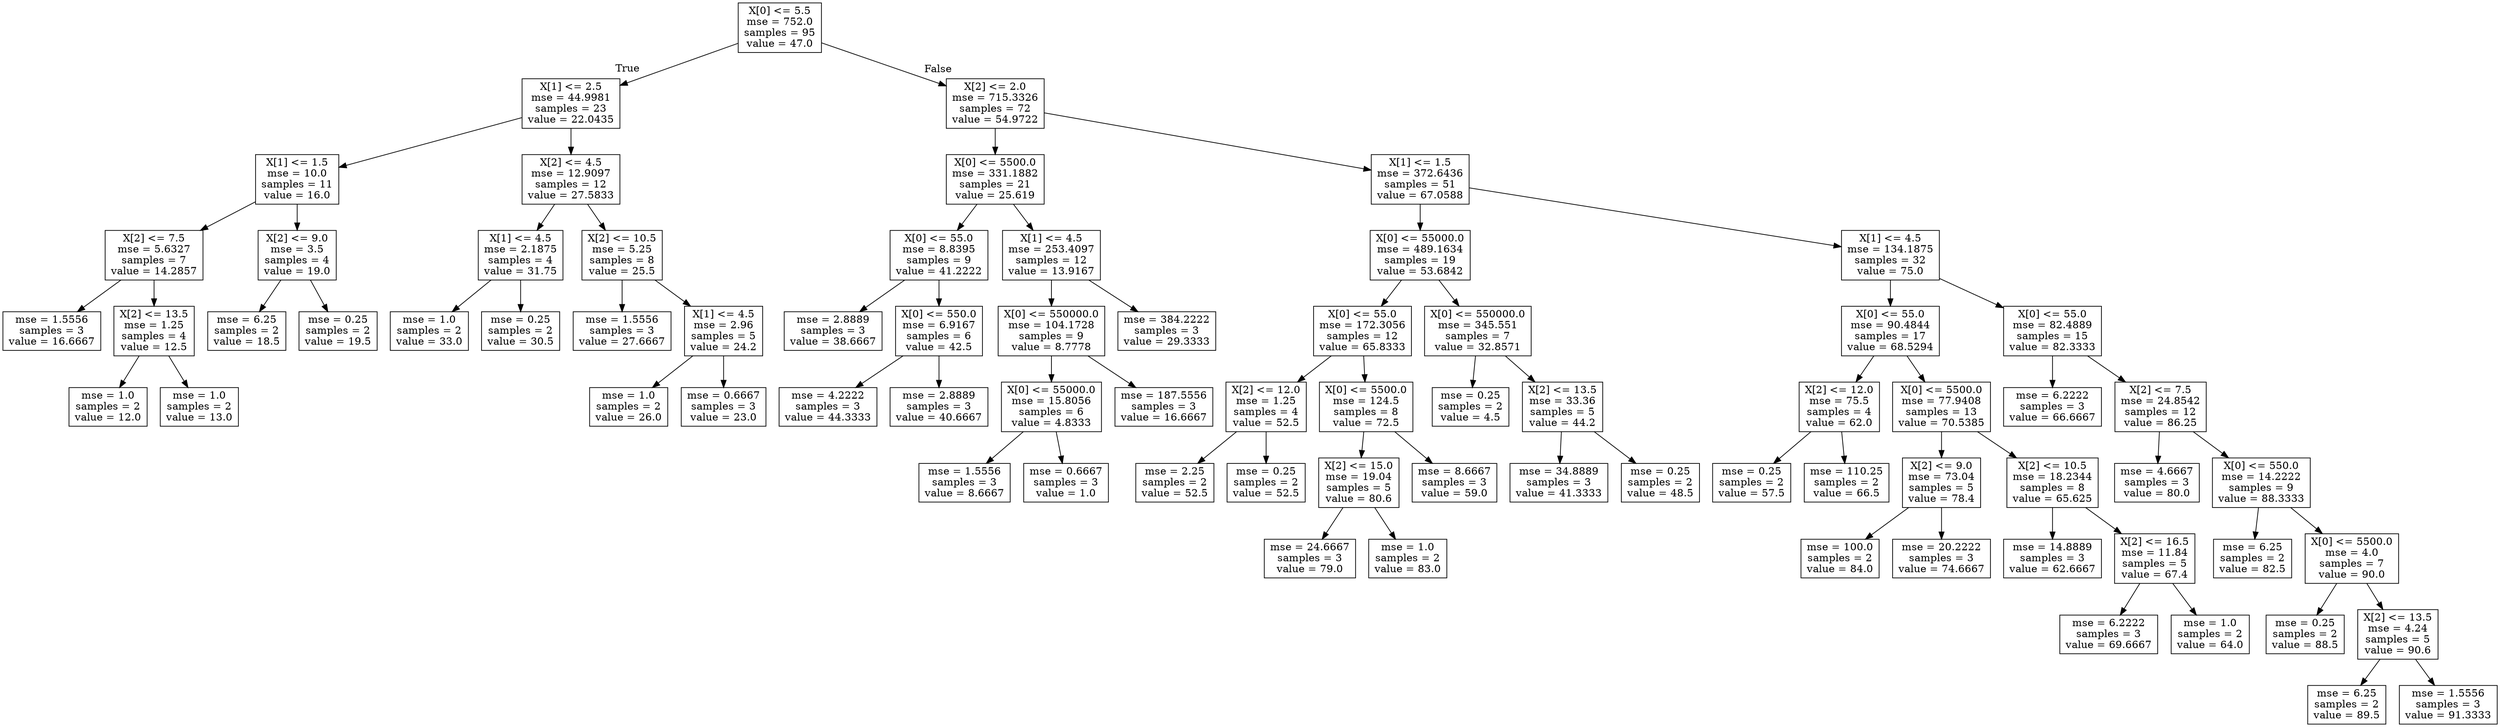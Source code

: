 digraph Tree {
node [shape=box] ;
0 [label="X[0] <= 5.5\nmse = 752.0\nsamples = 95\nvalue = 47.0"] ;
1 [label="X[1] <= 2.5\nmse = 44.9981\nsamples = 23\nvalue = 22.0435"] ;
0 -> 1 [labeldistance=2.5, labelangle=45, headlabel="True"] ;
2 [label="X[1] <= 1.5\nmse = 10.0\nsamples = 11\nvalue = 16.0"] ;
1 -> 2 ;
3 [label="X[2] <= 7.5\nmse = 5.6327\nsamples = 7\nvalue = 14.2857"] ;
2 -> 3 ;
4 [label="mse = 1.5556\nsamples = 3\nvalue = 16.6667"] ;
3 -> 4 ;
5 [label="X[2] <= 13.5\nmse = 1.25\nsamples = 4\nvalue = 12.5"] ;
3 -> 5 ;
6 [label="mse = 1.0\nsamples = 2\nvalue = 12.0"] ;
5 -> 6 ;
7 [label="mse = 1.0\nsamples = 2\nvalue = 13.0"] ;
5 -> 7 ;
8 [label="X[2] <= 9.0\nmse = 3.5\nsamples = 4\nvalue = 19.0"] ;
2 -> 8 ;
9 [label="mse = 6.25\nsamples = 2\nvalue = 18.5"] ;
8 -> 9 ;
10 [label="mse = 0.25\nsamples = 2\nvalue = 19.5"] ;
8 -> 10 ;
11 [label="X[2] <= 4.5\nmse = 12.9097\nsamples = 12\nvalue = 27.5833"] ;
1 -> 11 ;
12 [label="X[1] <= 4.5\nmse = 2.1875\nsamples = 4\nvalue = 31.75"] ;
11 -> 12 ;
13 [label="mse = 1.0\nsamples = 2\nvalue = 33.0"] ;
12 -> 13 ;
14 [label="mse = 0.25\nsamples = 2\nvalue = 30.5"] ;
12 -> 14 ;
15 [label="X[2] <= 10.5\nmse = 5.25\nsamples = 8\nvalue = 25.5"] ;
11 -> 15 ;
16 [label="mse = 1.5556\nsamples = 3\nvalue = 27.6667"] ;
15 -> 16 ;
17 [label="X[1] <= 4.5\nmse = 2.96\nsamples = 5\nvalue = 24.2"] ;
15 -> 17 ;
18 [label="mse = 1.0\nsamples = 2\nvalue = 26.0"] ;
17 -> 18 ;
19 [label="mse = 0.6667\nsamples = 3\nvalue = 23.0"] ;
17 -> 19 ;
20 [label="X[2] <= 2.0\nmse = 715.3326\nsamples = 72\nvalue = 54.9722"] ;
0 -> 20 [labeldistance=2.5, labelangle=-45, headlabel="False"] ;
21 [label="X[0] <= 5500.0\nmse = 331.1882\nsamples = 21\nvalue = 25.619"] ;
20 -> 21 ;
22 [label="X[0] <= 55.0\nmse = 8.8395\nsamples = 9\nvalue = 41.2222"] ;
21 -> 22 ;
23 [label="mse = 2.8889\nsamples = 3\nvalue = 38.6667"] ;
22 -> 23 ;
24 [label="X[0] <= 550.0\nmse = 6.9167\nsamples = 6\nvalue = 42.5"] ;
22 -> 24 ;
25 [label="mse = 4.2222\nsamples = 3\nvalue = 44.3333"] ;
24 -> 25 ;
26 [label="mse = 2.8889\nsamples = 3\nvalue = 40.6667"] ;
24 -> 26 ;
27 [label="X[1] <= 4.5\nmse = 253.4097\nsamples = 12\nvalue = 13.9167"] ;
21 -> 27 ;
28 [label="X[0] <= 550000.0\nmse = 104.1728\nsamples = 9\nvalue = 8.7778"] ;
27 -> 28 ;
29 [label="X[0] <= 55000.0\nmse = 15.8056\nsamples = 6\nvalue = 4.8333"] ;
28 -> 29 ;
30 [label="mse = 1.5556\nsamples = 3\nvalue = 8.6667"] ;
29 -> 30 ;
31 [label="mse = 0.6667\nsamples = 3\nvalue = 1.0"] ;
29 -> 31 ;
32 [label="mse = 187.5556\nsamples = 3\nvalue = 16.6667"] ;
28 -> 32 ;
33 [label="mse = 384.2222\nsamples = 3\nvalue = 29.3333"] ;
27 -> 33 ;
34 [label="X[1] <= 1.5\nmse = 372.6436\nsamples = 51\nvalue = 67.0588"] ;
20 -> 34 ;
35 [label="X[0] <= 55000.0\nmse = 489.1634\nsamples = 19\nvalue = 53.6842"] ;
34 -> 35 ;
36 [label="X[0] <= 55.0\nmse = 172.3056\nsamples = 12\nvalue = 65.8333"] ;
35 -> 36 ;
37 [label="X[2] <= 12.0\nmse = 1.25\nsamples = 4\nvalue = 52.5"] ;
36 -> 37 ;
38 [label="mse = 2.25\nsamples = 2\nvalue = 52.5"] ;
37 -> 38 ;
39 [label="mse = 0.25\nsamples = 2\nvalue = 52.5"] ;
37 -> 39 ;
40 [label="X[0] <= 5500.0\nmse = 124.5\nsamples = 8\nvalue = 72.5"] ;
36 -> 40 ;
41 [label="X[2] <= 15.0\nmse = 19.04\nsamples = 5\nvalue = 80.6"] ;
40 -> 41 ;
42 [label="mse = 24.6667\nsamples = 3\nvalue = 79.0"] ;
41 -> 42 ;
43 [label="mse = 1.0\nsamples = 2\nvalue = 83.0"] ;
41 -> 43 ;
44 [label="mse = 8.6667\nsamples = 3\nvalue = 59.0"] ;
40 -> 44 ;
45 [label="X[0] <= 550000.0\nmse = 345.551\nsamples = 7\nvalue = 32.8571"] ;
35 -> 45 ;
46 [label="mse = 0.25\nsamples = 2\nvalue = 4.5"] ;
45 -> 46 ;
47 [label="X[2] <= 13.5\nmse = 33.36\nsamples = 5\nvalue = 44.2"] ;
45 -> 47 ;
48 [label="mse = 34.8889\nsamples = 3\nvalue = 41.3333"] ;
47 -> 48 ;
49 [label="mse = 0.25\nsamples = 2\nvalue = 48.5"] ;
47 -> 49 ;
50 [label="X[1] <= 4.5\nmse = 134.1875\nsamples = 32\nvalue = 75.0"] ;
34 -> 50 ;
51 [label="X[0] <= 55.0\nmse = 90.4844\nsamples = 17\nvalue = 68.5294"] ;
50 -> 51 ;
52 [label="X[2] <= 12.0\nmse = 75.5\nsamples = 4\nvalue = 62.0"] ;
51 -> 52 ;
53 [label="mse = 0.25\nsamples = 2\nvalue = 57.5"] ;
52 -> 53 ;
54 [label="mse = 110.25\nsamples = 2\nvalue = 66.5"] ;
52 -> 54 ;
55 [label="X[0] <= 5500.0\nmse = 77.9408\nsamples = 13\nvalue = 70.5385"] ;
51 -> 55 ;
56 [label="X[2] <= 9.0\nmse = 73.04\nsamples = 5\nvalue = 78.4"] ;
55 -> 56 ;
57 [label="mse = 100.0\nsamples = 2\nvalue = 84.0"] ;
56 -> 57 ;
58 [label="mse = 20.2222\nsamples = 3\nvalue = 74.6667"] ;
56 -> 58 ;
59 [label="X[2] <= 10.5\nmse = 18.2344\nsamples = 8\nvalue = 65.625"] ;
55 -> 59 ;
60 [label="mse = 14.8889\nsamples = 3\nvalue = 62.6667"] ;
59 -> 60 ;
61 [label="X[2] <= 16.5\nmse = 11.84\nsamples = 5\nvalue = 67.4"] ;
59 -> 61 ;
62 [label="mse = 6.2222\nsamples = 3\nvalue = 69.6667"] ;
61 -> 62 ;
63 [label="mse = 1.0\nsamples = 2\nvalue = 64.0"] ;
61 -> 63 ;
64 [label="X[0] <= 55.0\nmse = 82.4889\nsamples = 15\nvalue = 82.3333"] ;
50 -> 64 ;
65 [label="mse = 6.2222\nsamples = 3\nvalue = 66.6667"] ;
64 -> 65 ;
66 [label="X[2] <= 7.5\nmse = 24.8542\nsamples = 12\nvalue = 86.25"] ;
64 -> 66 ;
67 [label="mse = 4.6667\nsamples = 3\nvalue = 80.0"] ;
66 -> 67 ;
68 [label="X[0] <= 550.0\nmse = 14.2222\nsamples = 9\nvalue = 88.3333"] ;
66 -> 68 ;
69 [label="mse = 6.25\nsamples = 2\nvalue = 82.5"] ;
68 -> 69 ;
70 [label="X[0] <= 5500.0\nmse = 4.0\nsamples = 7\nvalue = 90.0"] ;
68 -> 70 ;
71 [label="mse = 0.25\nsamples = 2\nvalue = 88.5"] ;
70 -> 71 ;
72 [label="X[2] <= 13.5\nmse = 4.24\nsamples = 5\nvalue = 90.6"] ;
70 -> 72 ;
73 [label="mse = 6.25\nsamples = 2\nvalue = 89.5"] ;
72 -> 73 ;
74 [label="mse = 1.5556\nsamples = 3\nvalue = 91.3333"] ;
72 -> 74 ;
}